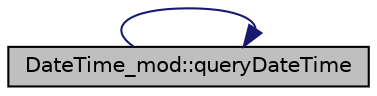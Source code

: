 digraph "DateTime_mod::queryDateTime"
{
 // LATEX_PDF_SIZE
  edge [fontname="Helvetica",fontsize="10",labelfontname="Helvetica",labelfontsize="10"];
  node [fontname="Helvetica",fontsize="10",shape=record];
  rankdir="LR";
  Node1 [label="DateTime_mod::queryDateTime",height=0.2,width=0.4,color="black", fillcolor="grey75", style="filled", fontcolor="black",tooltip="Function to query the DateTime_type instance to the current time."];
  Node1 -> Node1 [color="midnightblue",fontsize="10",style="solid",fontname="Helvetica"];
}
